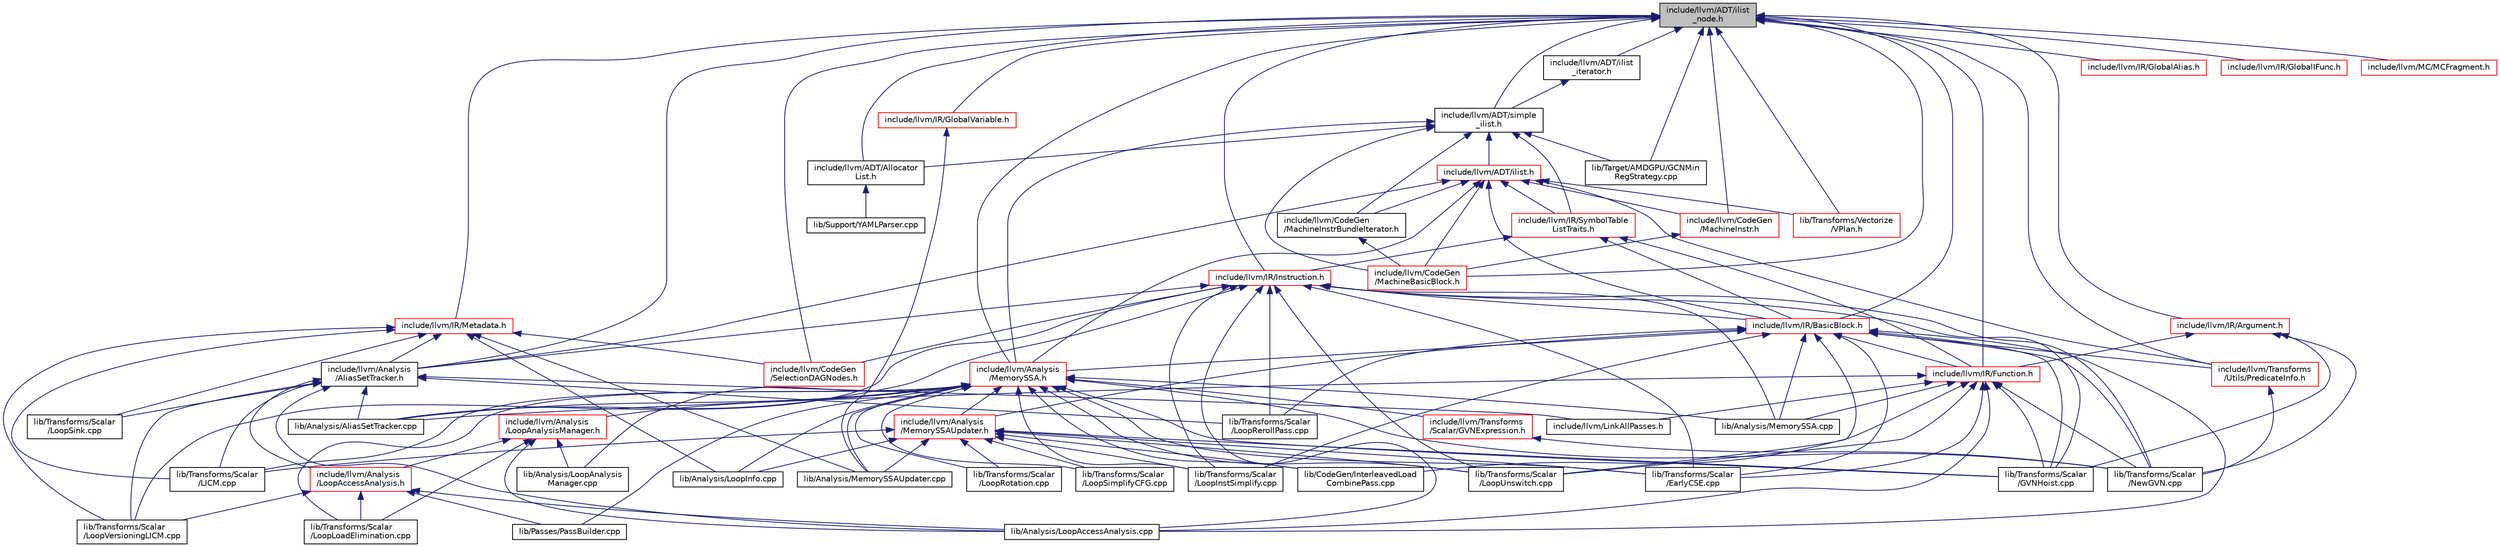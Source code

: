 digraph "include/llvm/ADT/ilist_node.h"
{
 // LATEX_PDF_SIZE
  bgcolor="transparent";
  edge [fontname="Helvetica",fontsize="10",labelfontname="Helvetica",labelfontsize="10"];
  node [fontname="Helvetica",fontsize="10",shape="box"];
  Node1 [label="include/llvm/ADT/ilist\l_node.h",height=0.2,width=0.4,color="black", fillcolor="grey75", style="filled", fontcolor="black",tooltip=" "];
  Node1 -> Node2 [dir="back",color="midnightblue",fontsize="10",style="solid",fontname="Helvetica"];
  Node2 [label="include/llvm/ADT/Allocator\lList.h",height=0.2,width=0.4,color="black",URL="$AllocatorList_8h.html",tooltip=" "];
  Node2 -> Node3 [dir="back",color="midnightblue",fontsize="10",style="solid",fontname="Helvetica"];
  Node3 [label="lib/Support/YAMLParser.cpp",height=0.2,width=0.4,color="black",URL="$YAMLParser_8cpp.html",tooltip=" "];
  Node1 -> Node4 [dir="back",color="midnightblue",fontsize="10",style="solid",fontname="Helvetica"];
  Node4 [label="include/llvm/ADT/ilist\l_iterator.h",height=0.2,width=0.4,color="black",URL="$ilist__iterator_8h.html",tooltip=" "];
  Node4 -> Node5 [dir="back",color="midnightblue",fontsize="10",style="solid",fontname="Helvetica"];
  Node5 [label="include/llvm/ADT/simple\l_ilist.h",height=0.2,width=0.4,color="black",URL="$simple__ilist_8h.html",tooltip=" "];
  Node5 -> Node2 [dir="back",color="midnightblue",fontsize="10",style="solid",fontname="Helvetica"];
  Node5 -> Node6 [dir="back",color="midnightblue",fontsize="10",style="solid",fontname="Helvetica"];
  Node6 [label="include/llvm/ADT/ilist.h",height=0.2,width=0.4,color="red",URL="$ilist_8h.html",tooltip=" "];
  Node6 -> Node7 [dir="back",color="midnightblue",fontsize="10",style="solid",fontname="Helvetica"];
  Node7 [label="include/llvm/Analysis\l/AliasSetTracker.h",height=0.2,width=0.4,color="black",URL="$AliasSetTracker_8h.html",tooltip=" "];
  Node7 -> Node8 [dir="back",color="midnightblue",fontsize="10",style="solid",fontname="Helvetica"];
  Node8 [label="include/llvm/Analysis\l/LoopAccessAnalysis.h",height=0.2,width=0.4,color="red",URL="$LoopAccessAnalysis_8h.html",tooltip=" "];
  Node8 -> Node56 [dir="back",color="midnightblue",fontsize="10",style="solid",fontname="Helvetica"];
  Node56 [label="lib/Analysis/LoopAccessAnalysis.cpp",height=0.2,width=0.4,color="black",URL="$LoopAccessAnalysis_8cpp.html",tooltip=" "];
  Node8 -> Node92 [dir="back",color="midnightblue",fontsize="10",style="solid",fontname="Helvetica"];
  Node92 [label="lib/Passes/PassBuilder.cpp",height=0.2,width=0.4,color="black",URL="$PassBuilder_8cpp.html",tooltip="This file provides the implementation of the PassBuilder based on our static pass registry as well as..."];
  Node8 -> Node88 [dir="back",color="midnightblue",fontsize="10",style="solid",fontname="Helvetica"];
  Node88 [label="lib/Transforms/Scalar\l/LoopLoadElimination.cpp",height=0.2,width=0.4,color="black",URL="$LoopLoadElimination_8cpp.html",tooltip=" "];
  Node8 -> Node89 [dir="back",color="midnightblue",fontsize="10",style="solid",fontname="Helvetica"];
  Node89 [label="lib/Transforms/Scalar\l/LoopVersioningLICM.cpp",height=0.2,width=0.4,color="black",URL="$LoopVersioningLICM_8cpp.html",tooltip=" "];
  Node7 -> Node96 [dir="back",color="midnightblue",fontsize="10",style="solid",fontname="Helvetica"];
  Node96 [label="include/llvm/LinkAllPasses.h",height=0.2,width=0.4,color="black",URL="$LinkAllPasses_8h.html",tooltip=" "];
  Node7 -> Node97 [dir="back",color="midnightblue",fontsize="10",style="solid",fontname="Helvetica"];
  Node97 [label="lib/Analysis/AliasSetTracker.cpp",height=0.2,width=0.4,color="black",URL="$AliasSetTracker_8cpp.html",tooltip=" "];
  Node7 -> Node56 [dir="back",color="midnightblue",fontsize="10",style="solid",fontname="Helvetica"];
  Node7 -> Node98 [dir="back",color="midnightblue",fontsize="10",style="solid",fontname="Helvetica"];
  Node98 [label="lib/Transforms/Scalar\l/LICM.cpp",height=0.2,width=0.4,color="black",URL="$LICM_8cpp.html",tooltip=" "];
  Node7 -> Node99 [dir="back",color="midnightblue",fontsize="10",style="solid",fontname="Helvetica"];
  Node99 [label="lib/Transforms/Scalar\l/LoopRerollPass.cpp",height=0.2,width=0.4,color="black",URL="$LoopRerollPass_8cpp.html",tooltip=" "];
  Node7 -> Node100 [dir="back",color="midnightblue",fontsize="10",style="solid",fontname="Helvetica"];
  Node100 [label="lib/Transforms/Scalar\l/LoopSink.cpp",height=0.2,width=0.4,color="black",URL="$LoopSink_8cpp.html",tooltip=" "];
  Node7 -> Node89 [dir="back",color="midnightblue",fontsize="10",style="solid",fontname="Helvetica"];
  Node6 -> Node101 [dir="back",color="midnightblue",fontsize="10",style="solid",fontname="Helvetica"];
  Node101 [label="include/llvm/Analysis\l/MemorySSA.h",height=0.2,width=0.4,color="red",URL="$MemorySSA_8h.html",tooltip="This file exposes an interface to building/using memory SSA to walk memory instructions using a use/d..."];
  Node101 -> Node102 [dir="back",color="midnightblue",fontsize="10",style="solid",fontname="Helvetica"];
  Node102 [label="include/llvm/Analysis\l/LoopAnalysisManager.h",height=0.2,width=0.4,color="red",URL="$LoopAnalysisManager_8h.html",tooltip="This header provides classes for managing per-loop analyses."];
  Node102 -> Node8 [dir="back",color="midnightblue",fontsize="10",style="solid",fontname="Helvetica"];
  Node102 -> Node56 [dir="back",color="midnightblue",fontsize="10",style="solid",fontname="Helvetica"];
  Node102 -> Node143 [dir="back",color="midnightblue",fontsize="10",style="solid",fontname="Helvetica"];
  Node143 [label="lib/Analysis/LoopAnalysis\lManager.cpp",height=0.2,width=0.4,color="black",URL="$LoopAnalysisManager_8cpp.html",tooltip=" "];
  Node102 -> Node88 [dir="back",color="midnightblue",fontsize="10",style="solid",fontname="Helvetica"];
  Node101 -> Node146 [dir="back",color="midnightblue",fontsize="10",style="solid",fontname="Helvetica"];
  Node146 [label="include/llvm/Analysis\l/MemorySSAUpdater.h",height=0.2,width=0.4,color="red",URL="$MemorySSAUpdater_8h.html",tooltip=" "];
  Node146 -> Node147 [dir="back",color="midnightblue",fontsize="10",style="solid",fontname="Helvetica"];
  Node147 [label="lib/Analysis/LoopInfo.cpp",height=0.2,width=0.4,color="black",URL="$LoopInfo_8cpp.html",tooltip=" "];
  Node146 -> Node148 [dir="back",color="midnightblue",fontsize="10",style="solid",fontname="Helvetica"];
  Node148 [label="lib/Analysis/MemorySSAUpdater.cpp",height=0.2,width=0.4,color="black",URL="$MemorySSAUpdater_8cpp.html",tooltip=" "];
  Node146 -> Node149 [dir="back",color="midnightblue",fontsize="10",style="solid",fontname="Helvetica"];
  Node149 [label="lib/CodeGen/InterleavedLoad\lCombinePass.cpp",height=0.2,width=0.4,color="black",URL="$InterleavedLoadCombinePass_8cpp.html",tooltip=" "];
  Node146 -> Node150 [dir="back",color="midnightblue",fontsize="10",style="solid",fontname="Helvetica"];
  Node150 [label="lib/Transforms/Scalar\l/EarlyCSE.cpp",height=0.2,width=0.4,color="black",URL="$EarlyCSE_8cpp.html",tooltip=" "];
  Node146 -> Node151 [dir="back",color="midnightblue",fontsize="10",style="solid",fontname="Helvetica"];
  Node151 [label="lib/Transforms/Scalar\l/GVNHoist.cpp",height=0.2,width=0.4,color="black",URL="$GVNHoist_8cpp.html",tooltip=" "];
  Node146 -> Node98 [dir="back",color="midnightblue",fontsize="10",style="solid",fontname="Helvetica"];
  Node146 -> Node115 [dir="back",color="midnightblue",fontsize="10",style="solid",fontname="Helvetica"];
  Node115 [label="lib/Transforms/Scalar\l/LoopInstSimplify.cpp",height=0.2,width=0.4,color="black",URL="$LoopInstSimplify_8cpp.html",tooltip=" "];
  Node146 -> Node129 [dir="back",color="midnightblue",fontsize="10",style="solid",fontname="Helvetica"];
  Node129 [label="lib/Transforms/Scalar\l/LoopRotation.cpp",height=0.2,width=0.4,color="black",URL="$LoopRotation_8cpp.html",tooltip=" "];
  Node146 -> Node131 [dir="back",color="midnightblue",fontsize="10",style="solid",fontname="Helvetica"];
  Node131 [label="lib/Transforms/Scalar\l/LoopSimplifyCFG.cpp",height=0.2,width=0.4,color="black",URL="$LoopSimplifyCFG_8cpp.html",tooltip=" "];
  Node146 -> Node139 [dir="back",color="midnightblue",fontsize="10",style="solid",fontname="Helvetica"];
  Node139 [label="lib/Transforms/Scalar\l/LoopUnswitch.cpp",height=0.2,width=0.4,color="black",URL="$LoopUnswitch_8cpp.html",tooltip=" "];
  Node101 -> Node158 [dir="back",color="midnightblue",fontsize="10",style="solid",fontname="Helvetica"];
  Node158 [label="include/llvm/Transforms\l/Scalar/GVNExpression.h",height=0.2,width=0.4,color="red",URL="$GVNExpression_8h.html",tooltip="The header file for the GVN pass that contains expression handling classes."];
  Node158 -> Node160 [dir="back",color="midnightblue",fontsize="10",style="solid",fontname="Helvetica"];
  Node160 [label="lib/Transforms/Scalar\l/NewGVN.cpp",height=0.2,width=0.4,color="black",URL="$NewGVN_8cpp.html",tooltip="This file implements the new LLVM's Global Value Numbering pass."];
  Node101 -> Node97 [dir="back",color="midnightblue",fontsize="10",style="solid",fontname="Helvetica"];
  Node101 -> Node143 [dir="back",color="midnightblue",fontsize="10",style="solid",fontname="Helvetica"];
  Node101 -> Node147 [dir="back",color="midnightblue",fontsize="10",style="solid",fontname="Helvetica"];
  Node101 -> Node161 [dir="back",color="midnightblue",fontsize="10",style="solid",fontname="Helvetica"];
  Node161 [label="lib/Analysis/MemorySSA.cpp",height=0.2,width=0.4,color="black",URL="$MemorySSA_8cpp.html",tooltip=" "];
  Node101 -> Node148 [dir="back",color="midnightblue",fontsize="10",style="solid",fontname="Helvetica"];
  Node101 -> Node149 [dir="back",color="midnightblue",fontsize="10",style="solid",fontname="Helvetica"];
  Node101 -> Node92 [dir="back",color="midnightblue",fontsize="10",style="solid",fontname="Helvetica"];
  Node101 -> Node150 [dir="back",color="midnightblue",fontsize="10",style="solid",fontname="Helvetica"];
  Node101 -> Node151 [dir="back",color="midnightblue",fontsize="10",style="solid",fontname="Helvetica"];
  Node101 -> Node98 [dir="back",color="midnightblue",fontsize="10",style="solid",fontname="Helvetica"];
  Node101 -> Node115 [dir="back",color="midnightblue",fontsize="10",style="solid",fontname="Helvetica"];
  Node101 -> Node88 [dir="back",color="midnightblue",fontsize="10",style="solid",fontname="Helvetica"];
  Node101 -> Node129 [dir="back",color="midnightblue",fontsize="10",style="solid",fontname="Helvetica"];
  Node101 -> Node131 [dir="back",color="midnightblue",fontsize="10",style="solid",fontname="Helvetica"];
  Node101 -> Node139 [dir="back",color="midnightblue",fontsize="10",style="solid",fontname="Helvetica"];
  Node101 -> Node160 [dir="back",color="midnightblue",fontsize="10",style="solid",fontname="Helvetica"];
  Node6 -> Node163 [dir="back",color="midnightblue",fontsize="10",style="solid",fontname="Helvetica"];
  Node163 [label="include/llvm/CodeGen\l/MachineBasicBlock.h",height=0.2,width=0.4,color="red",URL="$MachineBasicBlock_8h.html",tooltip=" "];
  Node6 -> Node1171 [dir="back",color="midnightblue",fontsize="10",style="solid",fontname="Helvetica"];
  Node1171 [label="include/llvm/CodeGen\l/MachineInstr.h",height=0.2,width=0.4,color="red",URL="$MachineInstr_8h.html",tooltip=" "];
  Node1171 -> Node163 [dir="back",color="midnightblue",fontsize="10",style="solid",fontname="Helvetica"];
  Node6 -> Node1178 [dir="back",color="midnightblue",fontsize="10",style="solid",fontname="Helvetica"];
  Node1178 [label="include/llvm/CodeGen\l/MachineInstrBundleIterator.h",height=0.2,width=0.4,color="black",URL="$MachineInstrBundleIterator_8h.html",tooltip=" "];
  Node1178 -> Node163 [dir="back",color="midnightblue",fontsize="10",style="solid",fontname="Helvetica"];
  Node6 -> Node1179 [dir="back",color="midnightblue",fontsize="10",style="solid",fontname="Helvetica"];
  Node1179 [label="include/llvm/IR/BasicBlock.h",height=0.2,width=0.4,color="red",URL="$BasicBlock_8h.html",tooltip=" "];
  Node1179 -> Node101 [dir="back",color="midnightblue",fontsize="10",style="solid",fontname="Helvetica"];
  Node1179 -> Node146 [dir="back",color="midnightblue",fontsize="10",style="solid",fontname="Helvetica"];
  Node1179 -> Node1439 [dir="back",color="midnightblue",fontsize="10",style="solid",fontname="Helvetica"];
  Node1439 [label="include/llvm/IR/Function.h",height=0.2,width=0.4,color="red",URL="$Function_8h.html",tooltip=" "];
  Node1439 -> Node96 [dir="back",color="midnightblue",fontsize="10",style="solid",fontname="Helvetica"];
  Node1439 -> Node97 [dir="back",color="midnightblue",fontsize="10",style="solid",fontname="Helvetica"];
  Node1439 -> Node56 [dir="back",color="midnightblue",fontsize="10",style="solid",fontname="Helvetica"];
  Node1439 -> Node161 [dir="back",color="midnightblue",fontsize="10",style="solid",fontname="Helvetica"];
  Node1439 -> Node149 [dir="back",color="midnightblue",fontsize="10",style="solid",fontname="Helvetica"];
  Node1439 -> Node150 [dir="back",color="midnightblue",fontsize="10",style="solid",fontname="Helvetica"];
  Node1439 -> Node151 [dir="back",color="midnightblue",fontsize="10",style="solid",fontname="Helvetica"];
  Node1439 -> Node139 [dir="back",color="midnightblue",fontsize="10",style="solid",fontname="Helvetica"];
  Node1439 -> Node160 [dir="back",color="midnightblue",fontsize="10",style="solid",fontname="Helvetica"];
  Node1179 -> Node1249 [dir="back",color="midnightblue",fontsize="10",style="solid",fontname="Helvetica"];
  Node1249 [label="include/llvm/Transforms\l/Utils/PredicateInfo.h",height=0.2,width=0.4,color="red",URL="$PredicateInfo_8h.html",tooltip="This file implements the PredicateInfo analysis, which creates an Extended SSA form for operations us..."];
  Node1249 -> Node160 [dir="back",color="midnightblue",fontsize="10",style="solid",fontname="Helvetica"];
  Node1179 -> Node56 [dir="back",color="midnightblue",fontsize="10",style="solid",fontname="Helvetica"];
  Node1179 -> Node161 [dir="back",color="midnightblue",fontsize="10",style="solid",fontname="Helvetica"];
  Node1179 -> Node150 [dir="back",color="midnightblue",fontsize="10",style="solid",fontname="Helvetica"];
  Node1179 -> Node151 [dir="back",color="midnightblue",fontsize="10",style="solid",fontname="Helvetica"];
  Node1179 -> Node115 [dir="back",color="midnightblue",fontsize="10",style="solid",fontname="Helvetica"];
  Node1179 -> Node99 [dir="back",color="midnightblue",fontsize="10",style="solid",fontname="Helvetica"];
  Node1179 -> Node139 [dir="back",color="midnightblue",fontsize="10",style="solid",fontname="Helvetica"];
  Node1179 -> Node160 [dir="back",color="midnightblue",fontsize="10",style="solid",fontname="Helvetica"];
  Node6 -> Node1914 [dir="back",color="midnightblue",fontsize="10",style="solid",fontname="Helvetica"];
  Node1914 [label="include/llvm/IR/SymbolTable\lListTraits.h",height=0.2,width=0.4,color="red",URL="$SymbolTableListTraits_8h.html",tooltip=" "];
  Node1914 -> Node1179 [dir="back",color="midnightblue",fontsize="10",style="solid",fontname="Helvetica"];
  Node1914 -> Node1439 [dir="back",color="midnightblue",fontsize="10",style="solid",fontname="Helvetica"];
  Node1914 -> Node1915 [dir="back",color="midnightblue",fontsize="10",style="solid",fontname="Helvetica"];
  Node1915 [label="include/llvm/IR/Instruction.h",height=0.2,width=0.4,color="red",URL="$IR_2Instruction_8h.html",tooltip=" "];
  Node1915 -> Node7 [dir="back",color="midnightblue",fontsize="10",style="solid",fontname="Helvetica"];
  Node1915 -> Node1610 [dir="back",color="midnightblue",fontsize="10",style="solid",fontname="Helvetica"];
  Node1610 [label="include/llvm/CodeGen\l/SelectionDAGNodes.h",height=0.2,width=0.4,color="red",URL="$SelectionDAGNodes_8h.html",tooltip=" "];
  Node1915 -> Node1179 [dir="back",color="midnightblue",fontsize="10",style="solid",fontname="Helvetica"];
  Node1915 -> Node97 [dir="back",color="midnightblue",fontsize="10",style="solid",fontname="Helvetica"];
  Node1915 -> Node56 [dir="back",color="midnightblue",fontsize="10",style="solid",fontname="Helvetica"];
  Node1915 -> Node161 [dir="back",color="midnightblue",fontsize="10",style="solid",fontname="Helvetica"];
  Node1915 -> Node150 [dir="back",color="midnightblue",fontsize="10",style="solid",fontname="Helvetica"];
  Node1915 -> Node151 [dir="back",color="midnightblue",fontsize="10",style="solid",fontname="Helvetica"];
  Node1915 -> Node115 [dir="back",color="midnightblue",fontsize="10",style="solid",fontname="Helvetica"];
  Node1915 -> Node99 [dir="back",color="midnightblue",fontsize="10",style="solid",fontname="Helvetica"];
  Node1915 -> Node139 [dir="back",color="midnightblue",fontsize="10",style="solid",fontname="Helvetica"];
  Node1915 -> Node89 [dir="back",color="midnightblue",fontsize="10",style="solid",fontname="Helvetica"];
  Node1915 -> Node160 [dir="back",color="midnightblue",fontsize="10",style="solid",fontname="Helvetica"];
  Node6 -> Node1249 [dir="back",color="midnightblue",fontsize="10",style="solid",fontname="Helvetica"];
  Node6 -> Node72 [dir="back",color="midnightblue",fontsize="10",style="solid",fontname="Helvetica"];
  Node72 [label="lib/Transforms/Vectorize\l/VPlan.h",height=0.2,width=0.4,color="red",URL="$VPlan_8h.html",tooltip="This file contains the declarations of the Vectorization Plan base classes:"];
  Node5 -> Node101 [dir="back",color="midnightblue",fontsize="10",style="solid",fontname="Helvetica"];
  Node5 -> Node163 [dir="back",color="midnightblue",fontsize="10",style="solid",fontname="Helvetica"];
  Node5 -> Node1178 [dir="back",color="midnightblue",fontsize="10",style="solid",fontname="Helvetica"];
  Node5 -> Node1914 [dir="back",color="midnightblue",fontsize="10",style="solid",fontname="Helvetica"];
  Node5 -> Node274 [dir="back",color="midnightblue",fontsize="10",style="solid",fontname="Helvetica"];
  Node274 [label="lib/Target/AMDGPU/GCNMin\lRegStrategy.cpp",height=0.2,width=0.4,color="black",URL="$GCNMinRegStrategy_8cpp.html",tooltip=" "];
  Node1 -> Node5 [dir="back",color="midnightblue",fontsize="10",style="solid",fontname="Helvetica"];
  Node1 -> Node7 [dir="back",color="midnightblue",fontsize="10",style="solid",fontname="Helvetica"];
  Node1 -> Node101 [dir="back",color="midnightblue",fontsize="10",style="solid",fontname="Helvetica"];
  Node1 -> Node163 [dir="back",color="midnightblue",fontsize="10",style="solid",fontname="Helvetica"];
  Node1 -> Node1171 [dir="back",color="midnightblue",fontsize="10",style="solid",fontname="Helvetica"];
  Node1 -> Node1610 [dir="back",color="midnightblue",fontsize="10",style="solid",fontname="Helvetica"];
  Node1 -> Node2129 [dir="back",color="midnightblue",fontsize="10",style="solid",fontname="Helvetica"];
  Node2129 [label="include/llvm/IR/Argument.h",height=0.2,width=0.4,color="red",URL="$Argument_8h.html",tooltip=" "];
  Node2129 -> Node1439 [dir="back",color="midnightblue",fontsize="10",style="solid",fontname="Helvetica"];
  Node2129 -> Node151 [dir="back",color="midnightblue",fontsize="10",style="solid",fontname="Helvetica"];
  Node2129 -> Node160 [dir="back",color="midnightblue",fontsize="10",style="solid",fontname="Helvetica"];
  Node1 -> Node1179 [dir="back",color="midnightblue",fontsize="10",style="solid",fontname="Helvetica"];
  Node1 -> Node1439 [dir="back",color="midnightblue",fontsize="10",style="solid",fontname="Helvetica"];
  Node1 -> Node2130 [dir="back",color="midnightblue",fontsize="10",style="solid",fontname="Helvetica"];
  Node2130 [label="include/llvm/IR/GlobalAlias.h",height=0.2,width=0.4,color="red",URL="$GlobalAlias_8h.html",tooltip=" "];
  Node1 -> Node2131 [dir="back",color="midnightblue",fontsize="10",style="solid",fontname="Helvetica"];
  Node2131 [label="include/llvm/IR/GlobalIFunc.h",height=0.2,width=0.4,color="red",URL="$GlobalIFunc_8h.html",tooltip=" "];
  Node1 -> Node2132 [dir="back",color="midnightblue",fontsize="10",style="solid",fontname="Helvetica"];
  Node2132 [label="include/llvm/IR/GlobalVariable.h",height=0.2,width=0.4,color="red",URL="$GlobalVariable_8h.html",tooltip=" "];
  Node2132 -> Node148 [dir="back",color="midnightblue",fontsize="10",style="solid",fontname="Helvetica"];
  Node1 -> Node1915 [dir="back",color="midnightblue",fontsize="10",style="solid",fontname="Helvetica"];
  Node1 -> Node2133 [dir="back",color="midnightblue",fontsize="10",style="solid",fontname="Helvetica"];
  Node2133 [label="include/llvm/IR/Metadata.h",height=0.2,width=0.4,color="red",URL="$Metadata_8h.html",tooltip="This file contains the declarations for metadata subclasses."];
  Node2133 -> Node7 [dir="back",color="midnightblue",fontsize="10",style="solid",fontname="Helvetica"];
  Node2133 -> Node1610 [dir="back",color="midnightblue",fontsize="10",style="solid",fontname="Helvetica"];
  Node2133 -> Node147 [dir="back",color="midnightblue",fontsize="10",style="solid",fontname="Helvetica"];
  Node2133 -> Node148 [dir="back",color="midnightblue",fontsize="10",style="solid",fontname="Helvetica"];
  Node2133 -> Node98 [dir="back",color="midnightblue",fontsize="10",style="solid",fontname="Helvetica"];
  Node2133 -> Node100 [dir="back",color="midnightblue",fontsize="10",style="solid",fontname="Helvetica"];
  Node2133 -> Node89 [dir="back",color="midnightblue",fontsize="10",style="solid",fontname="Helvetica"];
  Node1 -> Node2164 [dir="back",color="midnightblue",fontsize="10",style="solid",fontname="Helvetica"];
  Node2164 [label="include/llvm/MC/MCFragment.h",height=0.2,width=0.4,color="red",URL="$MCFragment_8h.html",tooltip=" "];
  Node1 -> Node1249 [dir="back",color="midnightblue",fontsize="10",style="solid",fontname="Helvetica"];
  Node1 -> Node274 [dir="back",color="midnightblue",fontsize="10",style="solid",fontname="Helvetica"];
  Node1 -> Node72 [dir="back",color="midnightblue",fontsize="10",style="solid",fontname="Helvetica"];
}
